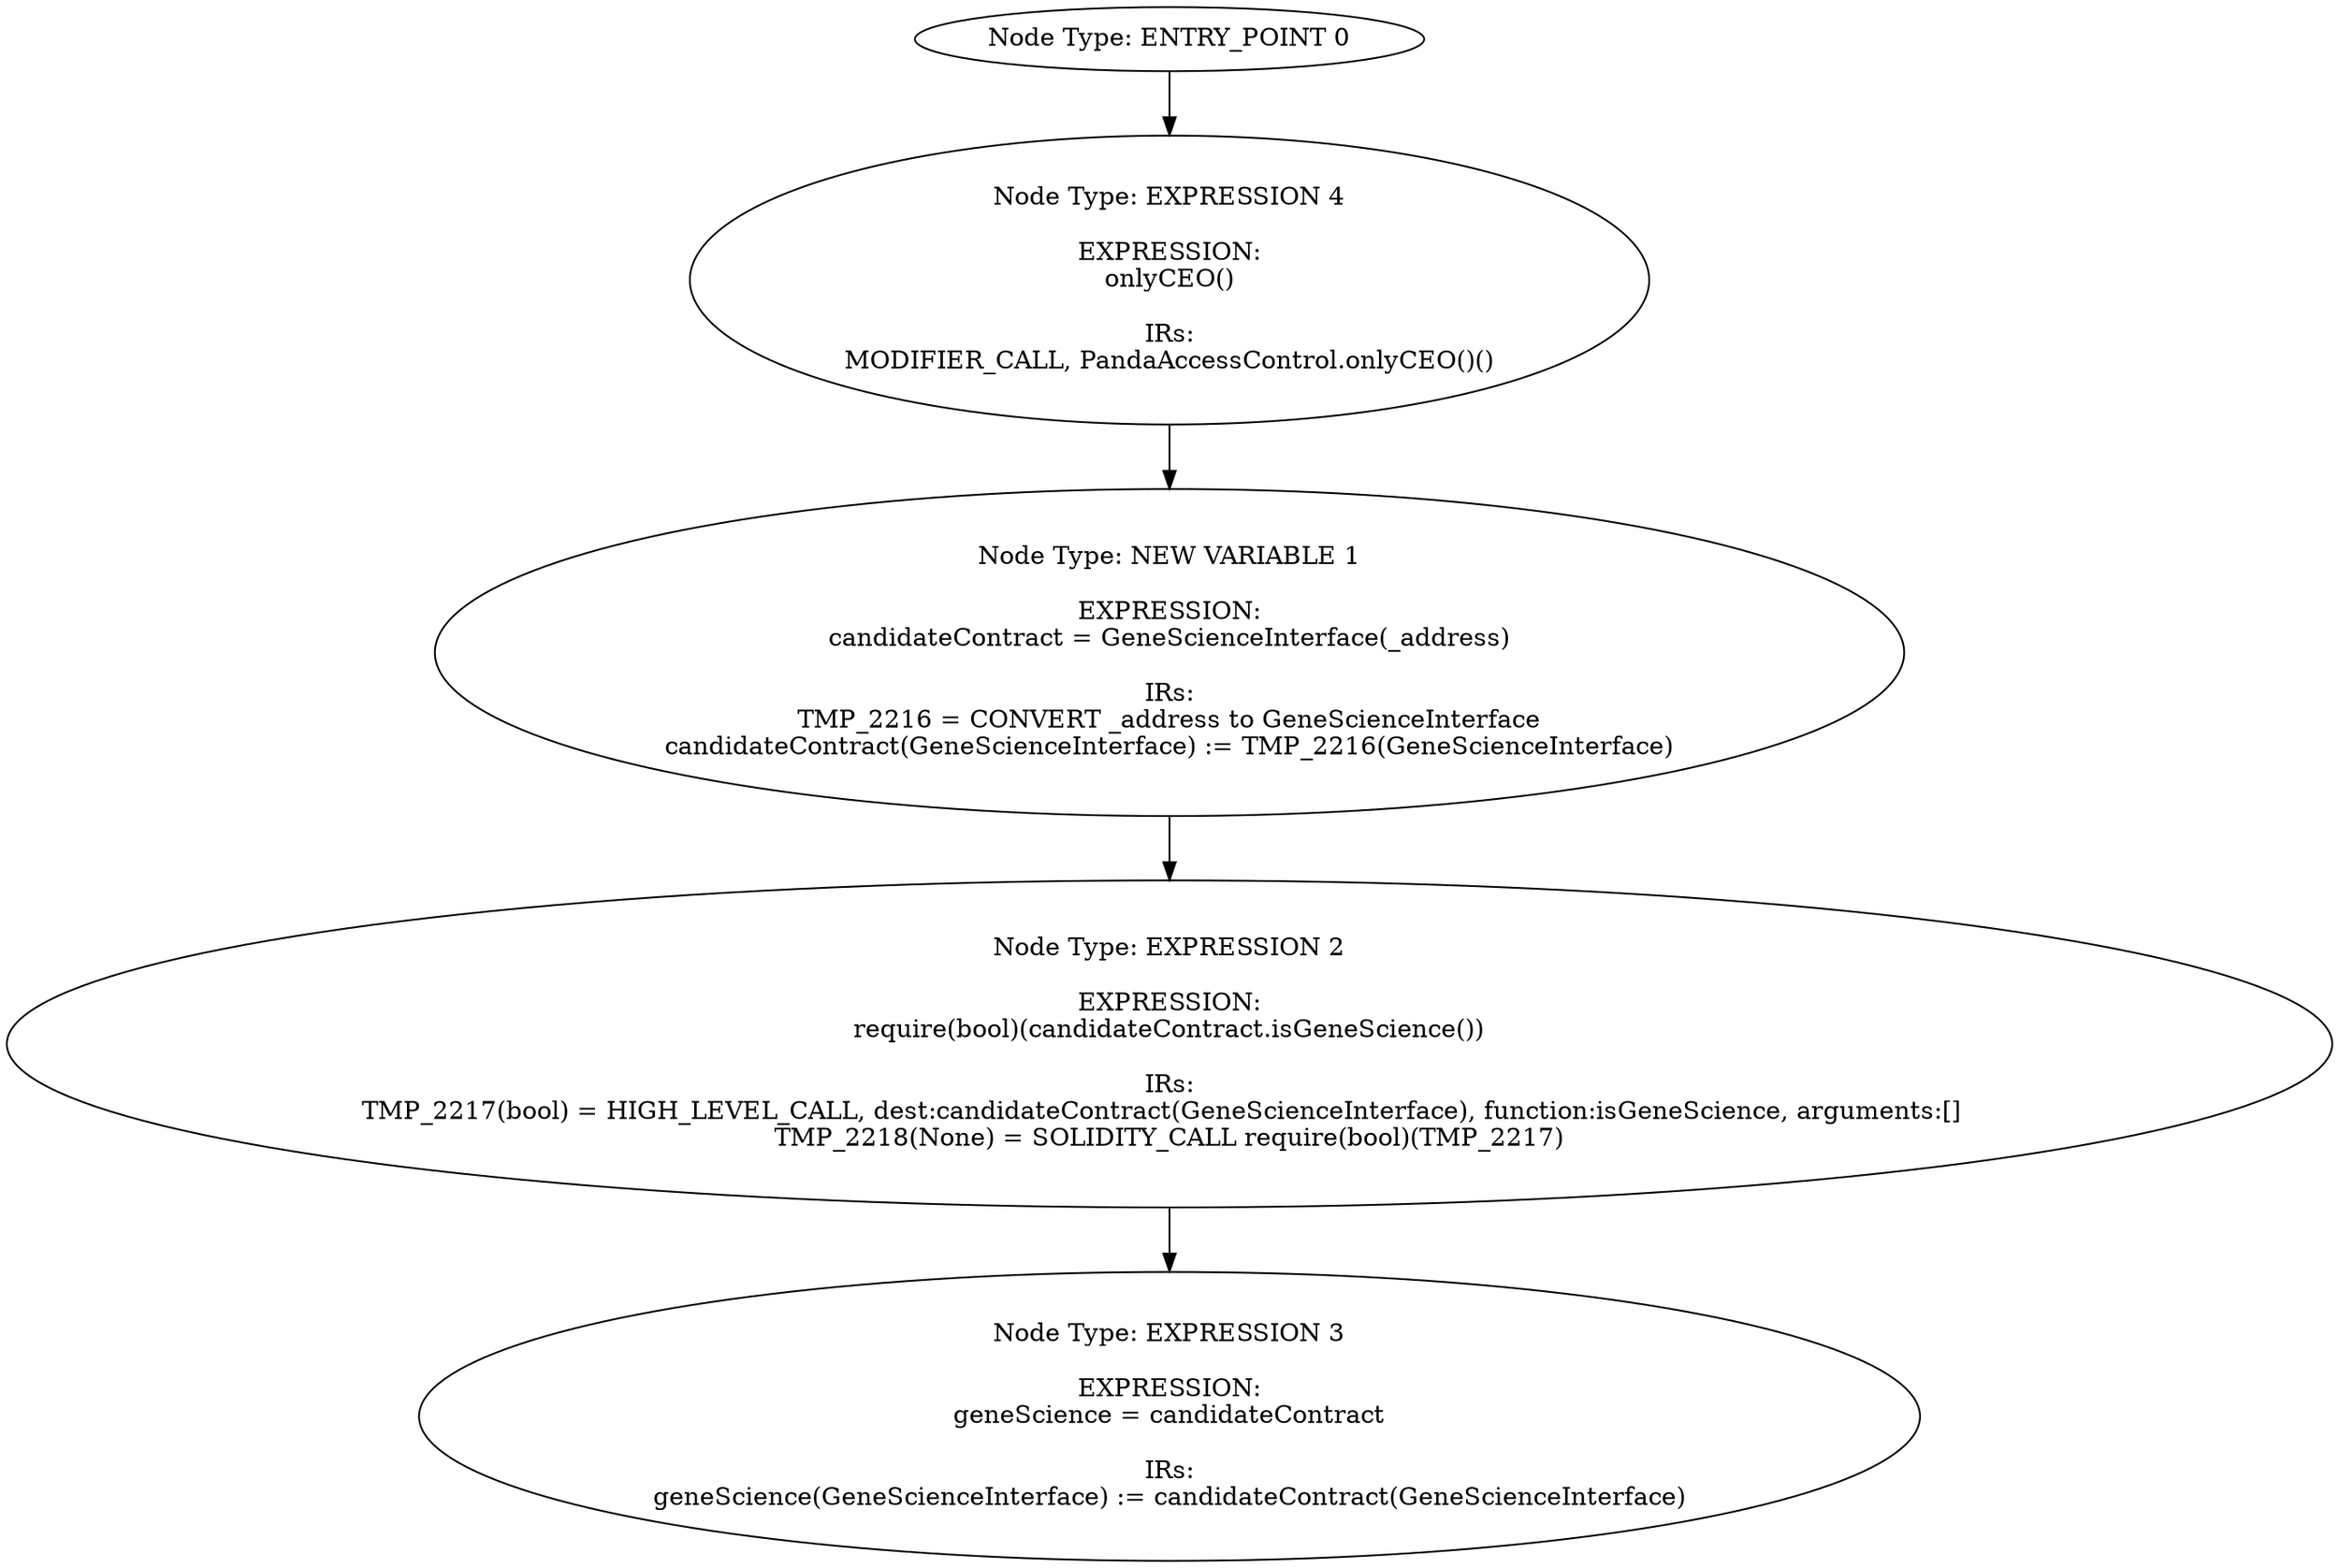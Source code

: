 digraph{
0[label="Node Type: ENTRY_POINT 0
"];
0->4;
1[label="Node Type: NEW VARIABLE 1

EXPRESSION:
candidateContract = GeneScienceInterface(_address)

IRs:
TMP_2216 = CONVERT _address to GeneScienceInterface
candidateContract(GeneScienceInterface) := TMP_2216(GeneScienceInterface)"];
1->2;
2[label="Node Type: EXPRESSION 2

EXPRESSION:
require(bool)(candidateContract.isGeneScience())

IRs:
TMP_2217(bool) = HIGH_LEVEL_CALL, dest:candidateContract(GeneScienceInterface), function:isGeneScience, arguments:[]  
TMP_2218(None) = SOLIDITY_CALL require(bool)(TMP_2217)"];
2->3;
3[label="Node Type: EXPRESSION 3

EXPRESSION:
geneScience = candidateContract

IRs:
geneScience(GeneScienceInterface) := candidateContract(GeneScienceInterface)"];
4[label="Node Type: EXPRESSION 4

EXPRESSION:
onlyCEO()

IRs:
MODIFIER_CALL, PandaAccessControl.onlyCEO()()"];
4->1;
}
